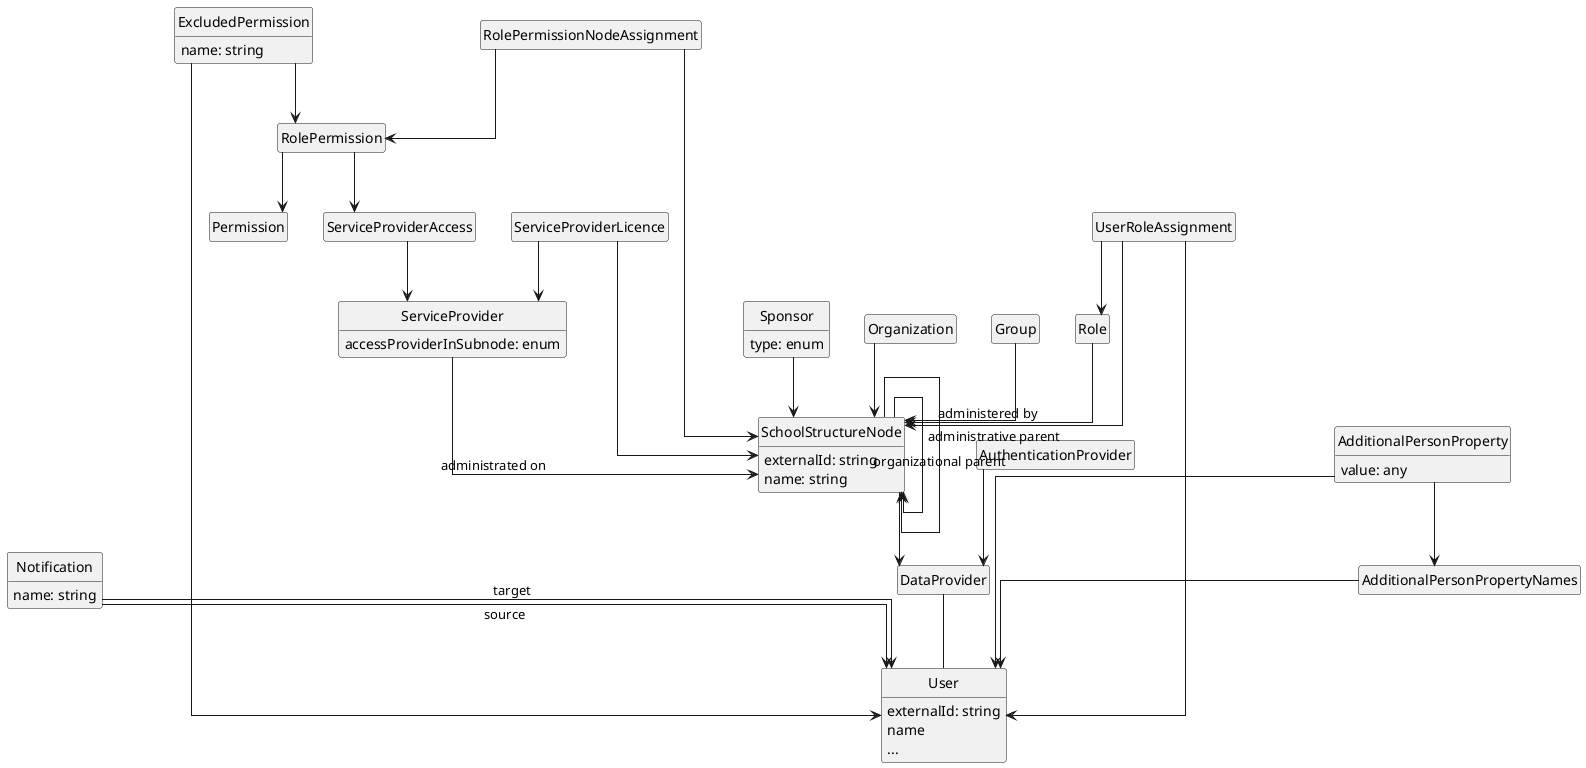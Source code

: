 @startuml
'https://plantuml.com/class-diagram

hide circle
skinparam linetype ortho

hide empty members
class Notification {
    name: string
}
Notification --> User : target
Notification --> User : source

class ExcludedPermission {
    name: string
}
ExcludedPermission --> User
ExcludedPermission --> RolePermission

class Permission
class RolePermission
RolePermission --> Permission
RolePermission --> ServiceProviderAccess

class AdditionalPersonProperty {
    value: any
}
AdditionalPersonProperty --> AdditionalPersonPropertyNames
AdditionalPersonProperty --> User

class User {
    externalId: string
    name
    ...
}
DataProvider -- User

class UserRoleAssignment
UserRoleAssignment --> User
UserRoleAssignment --> Role
UserRoleAssignment --> SchoolStructureNode

class Role
Role --> SchoolStructureNode : administered by

class AdditionalPersonPropertyNames
AdditionalPersonPropertyNames --> User

class AuthenticationProvider
AuthenticationProvider --> DataProvider

class DataProvider

class SchoolStructureNode {
    externalId: string
    name: string
}
SchoolStructureNode --> DataProvider
SchoolStructureNode --> SchoolStructureNode : administrative parent
SchoolStructureNode --> SchoolStructureNode : organizational parent

class RolePermissionNodeAssignment
RolePermissionNodeAssignment --> SchoolStructureNode
RolePermissionNodeAssignment --> RolePermission

class ServiceProviderAccess
ServiceProviderAccess --> ServiceProvider

class Sponsor {
    type: enum
}
Sponsor --> SchoolStructureNode

class Organization
Organization --> SchoolStructureNode

class Group
Group --> SchoolStructureNode

class ServiceProviderLicence
ServiceProviderLicence --> ServiceProvider
ServiceProviderLicence --> SchoolStructureNode

class ServiceProvider {
    accessProviderInSubnode: enum
}
ServiceProvider --> SchoolStructureNode : administrated on

@enduml

